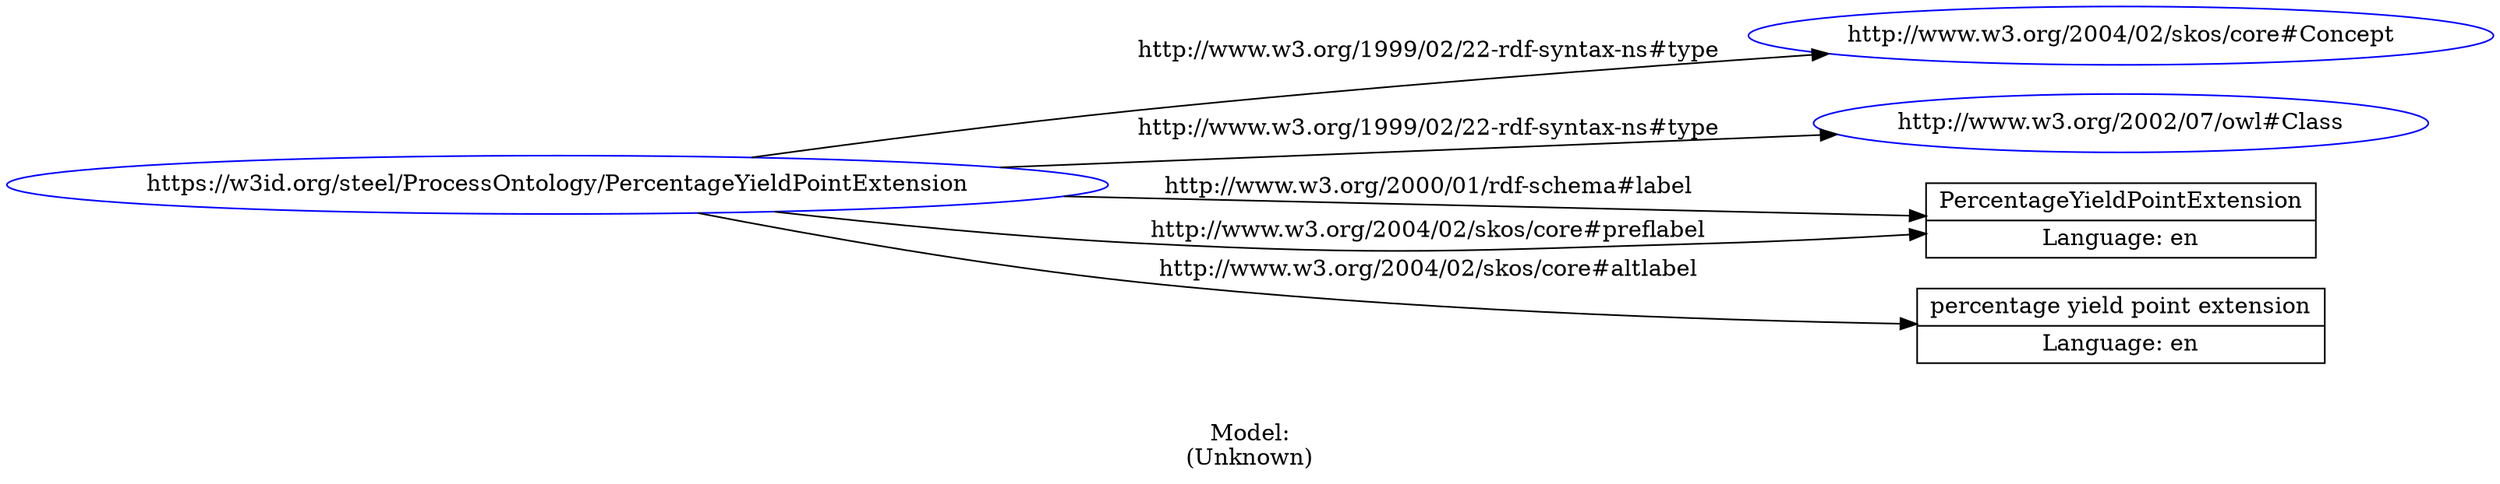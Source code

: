 digraph {
	rankdir = LR;
	charset="utf-8";

	"Rhttps://w3id.org/steel/ProcessOntology/PercentageYieldPointExtension" -> "Rhttp://www.w3.org/2004/02/skos/core#Concept" [ label="http://www.w3.org/1999/02/22-rdf-syntax-ns#type" ];
	"Rhttps://w3id.org/steel/ProcessOntology/PercentageYieldPointExtension" -> "Rhttp://www.w3.org/2002/07/owl#Class" [ label="http://www.w3.org/1999/02/22-rdf-syntax-ns#type" ];
	"Rhttps://w3id.org/steel/ProcessOntology/PercentageYieldPointExtension" -> "LPercentageYieldPointExtension|Language: en" [ label="http://www.w3.org/2000/01/rdf-schema#label" ];
	"Rhttps://w3id.org/steel/ProcessOntology/PercentageYieldPointExtension" -> "Lpercentage yield point extension|Language: en" [ label="http://www.w3.org/2004/02/skos/core#altlabel" ];
	"Rhttps://w3id.org/steel/ProcessOntology/PercentageYieldPointExtension" -> "LPercentageYieldPointExtension|Language: en" [ label="http://www.w3.org/2004/02/skos/core#preflabel" ];

	// Resources
	"Rhttps://w3id.org/steel/ProcessOntology/PercentageYieldPointExtension" [ label="https://w3id.org/steel/ProcessOntology/PercentageYieldPointExtension", shape = ellipse, color = blue ];
	"Rhttp://www.w3.org/2004/02/skos/core#Concept" [ label="http://www.w3.org/2004/02/skos/core#Concept", shape = ellipse, color = blue ];
	"Rhttp://www.w3.org/2002/07/owl#Class" [ label="http://www.w3.org/2002/07/owl#Class", shape = ellipse, color = blue ];

	// Anonymous nodes

	// Literals
	"LPercentageYieldPointExtension|Language: en" [ label="PercentageYieldPointExtension|Language: en", shape = record ];
	"Lpercentage yield point extension|Language: en" [ label="percentage yield point extension|Language: en", shape = record ];

	label="\n\nModel:\n(Unknown)";
}
